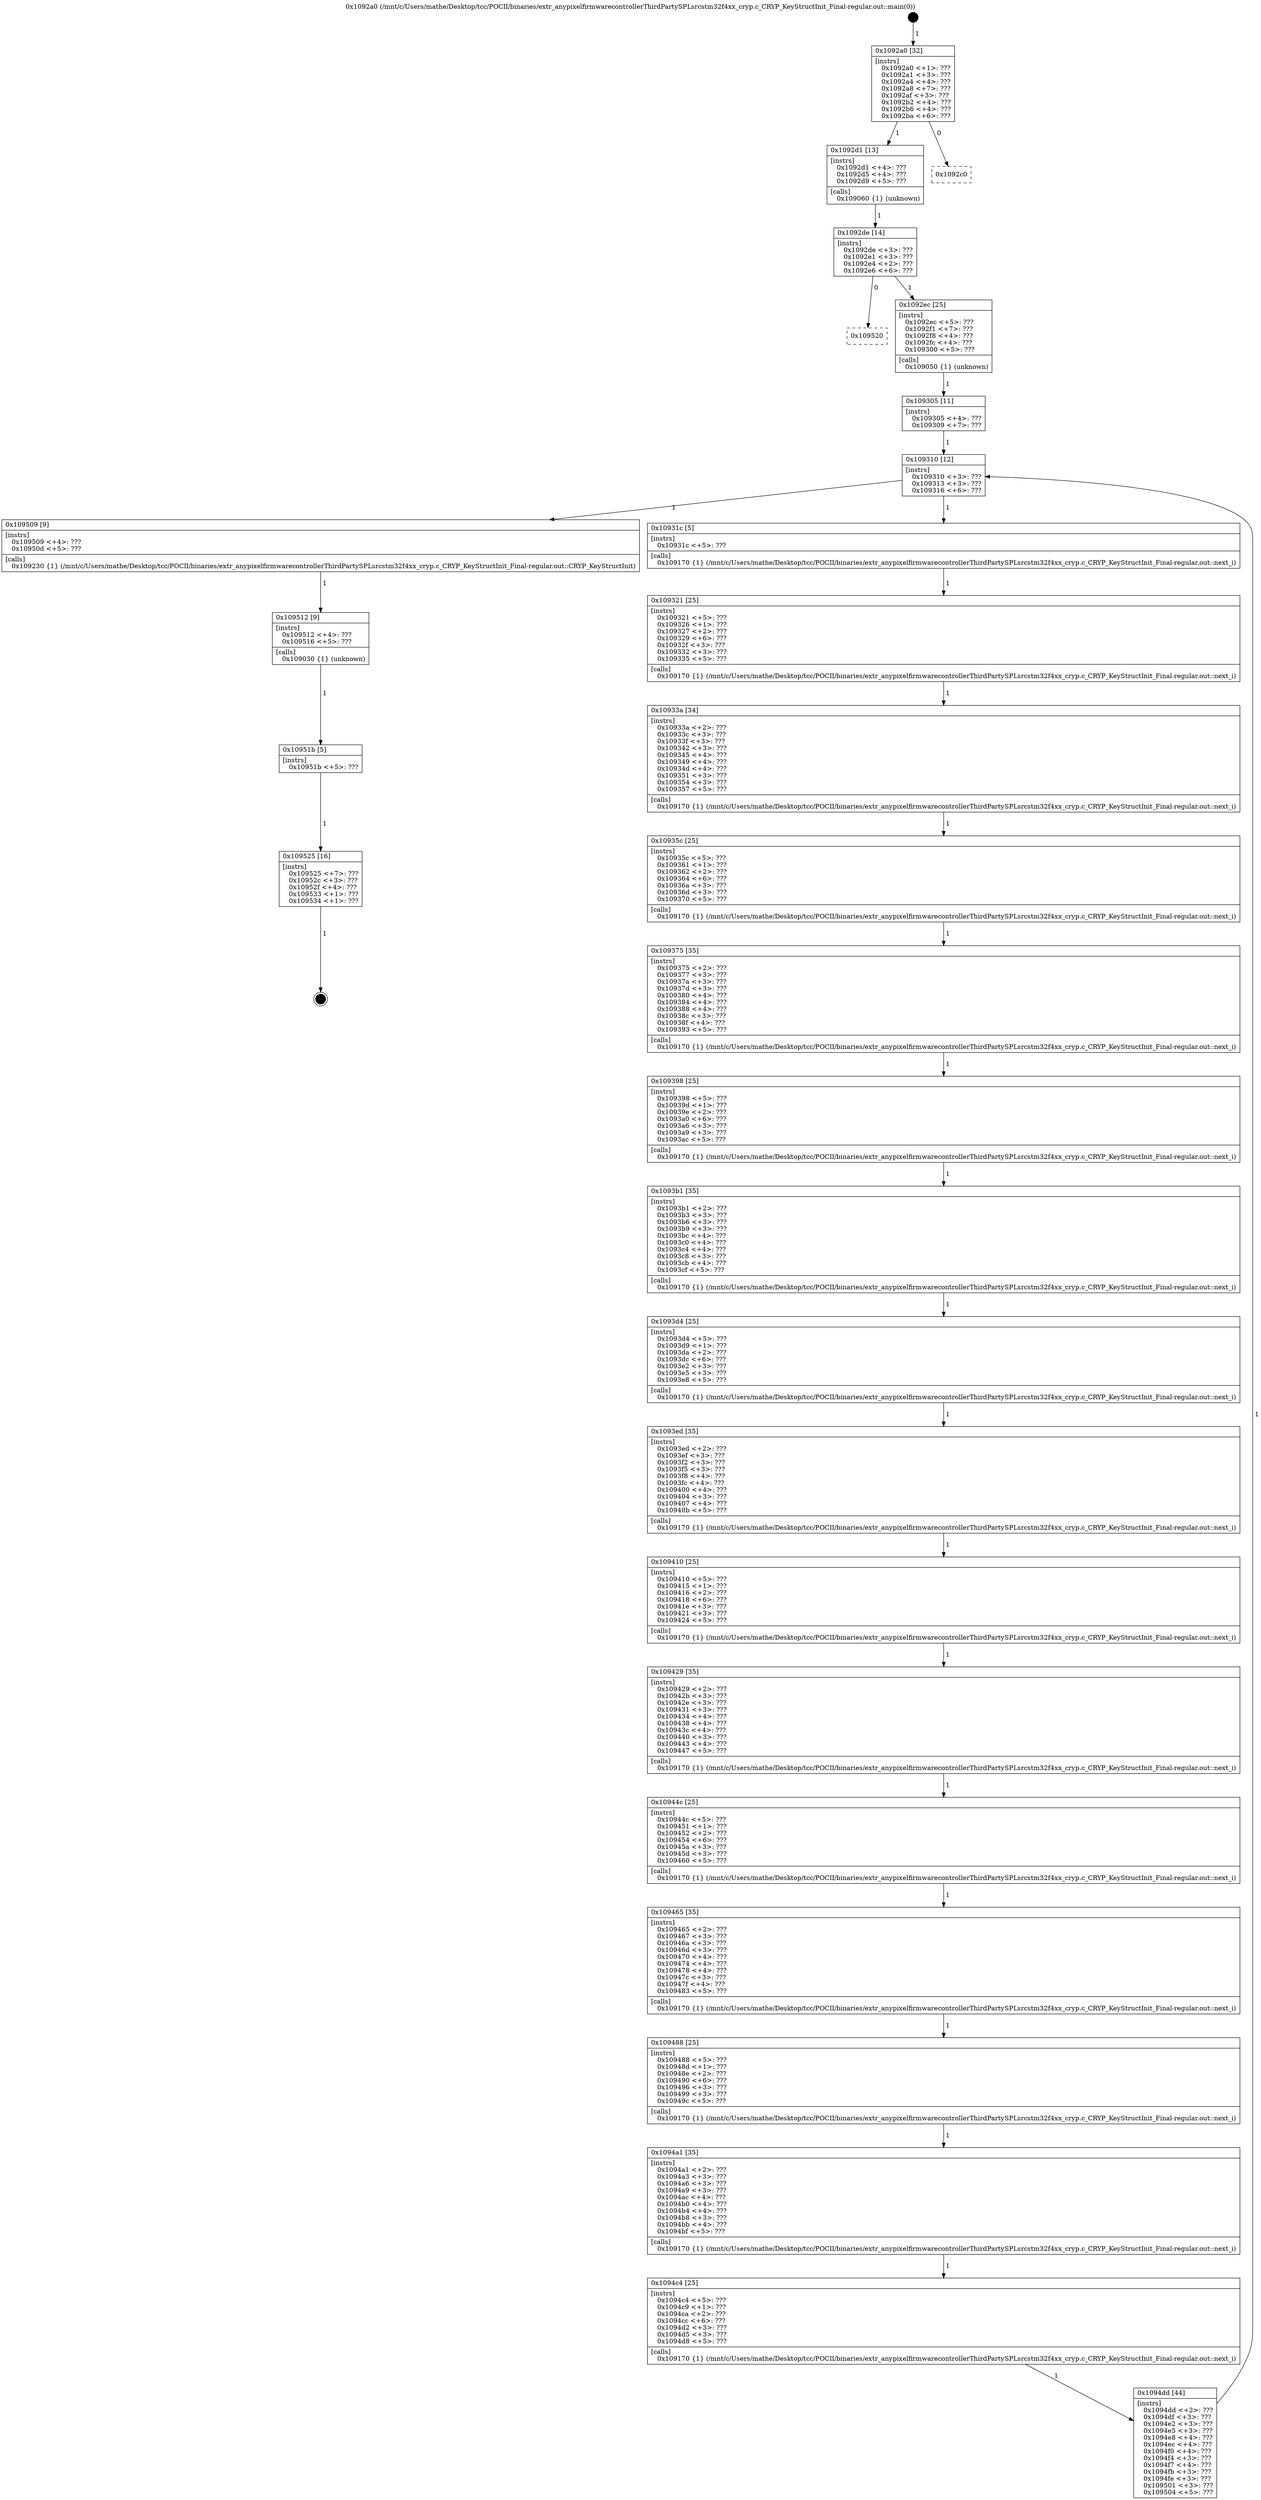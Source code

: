 digraph "0x1092a0" {
  label = "0x1092a0 (/mnt/c/Users/mathe/Desktop/tcc/POCII/binaries/extr_anypixelfirmwarecontrollerThirdPartySPLsrcstm32f4xx_cryp.c_CRYP_KeyStructInit_Final-regular.out::main(0))"
  labelloc = "t"
  node[shape=record]

  Entry [label="",width=0.3,height=0.3,shape=circle,fillcolor=black,style=filled]
  "0x1092a0" [label="{
     0x1092a0 [32]\l
     | [instrs]\l
     &nbsp;&nbsp;0x1092a0 \<+1\>: ???\l
     &nbsp;&nbsp;0x1092a1 \<+3\>: ???\l
     &nbsp;&nbsp;0x1092a4 \<+4\>: ???\l
     &nbsp;&nbsp;0x1092a8 \<+7\>: ???\l
     &nbsp;&nbsp;0x1092af \<+3\>: ???\l
     &nbsp;&nbsp;0x1092b2 \<+4\>: ???\l
     &nbsp;&nbsp;0x1092b6 \<+4\>: ???\l
     &nbsp;&nbsp;0x1092ba \<+6\>: ???\l
  }"]
  "0x1092d1" [label="{
     0x1092d1 [13]\l
     | [instrs]\l
     &nbsp;&nbsp;0x1092d1 \<+4\>: ???\l
     &nbsp;&nbsp;0x1092d5 \<+4\>: ???\l
     &nbsp;&nbsp;0x1092d9 \<+5\>: ???\l
     | [calls]\l
     &nbsp;&nbsp;0x109060 \{1\} (unknown)\l
  }"]
  "0x1092c0" [label="{
     0x1092c0\l
  }", style=dashed]
  "0x1092de" [label="{
     0x1092de [14]\l
     | [instrs]\l
     &nbsp;&nbsp;0x1092de \<+3\>: ???\l
     &nbsp;&nbsp;0x1092e1 \<+3\>: ???\l
     &nbsp;&nbsp;0x1092e4 \<+2\>: ???\l
     &nbsp;&nbsp;0x1092e6 \<+6\>: ???\l
  }"]
  "0x109520" [label="{
     0x109520\l
  }", style=dashed]
  "0x1092ec" [label="{
     0x1092ec [25]\l
     | [instrs]\l
     &nbsp;&nbsp;0x1092ec \<+5\>: ???\l
     &nbsp;&nbsp;0x1092f1 \<+7\>: ???\l
     &nbsp;&nbsp;0x1092f8 \<+4\>: ???\l
     &nbsp;&nbsp;0x1092fc \<+4\>: ???\l
     &nbsp;&nbsp;0x109300 \<+5\>: ???\l
     | [calls]\l
     &nbsp;&nbsp;0x109050 \{1\} (unknown)\l
  }"]
  Exit [label="",width=0.3,height=0.3,shape=circle,fillcolor=black,style=filled,peripheries=2]
  "0x109310" [label="{
     0x109310 [12]\l
     | [instrs]\l
     &nbsp;&nbsp;0x109310 \<+3\>: ???\l
     &nbsp;&nbsp;0x109313 \<+3\>: ???\l
     &nbsp;&nbsp;0x109316 \<+6\>: ???\l
  }"]
  "0x109509" [label="{
     0x109509 [9]\l
     | [instrs]\l
     &nbsp;&nbsp;0x109509 \<+4\>: ???\l
     &nbsp;&nbsp;0x10950d \<+5\>: ???\l
     | [calls]\l
     &nbsp;&nbsp;0x109230 \{1\} (/mnt/c/Users/mathe/Desktop/tcc/POCII/binaries/extr_anypixelfirmwarecontrollerThirdPartySPLsrcstm32f4xx_cryp.c_CRYP_KeyStructInit_Final-regular.out::CRYP_KeyStructInit)\l
  }"]
  "0x10931c" [label="{
     0x10931c [5]\l
     | [instrs]\l
     &nbsp;&nbsp;0x10931c \<+5\>: ???\l
     | [calls]\l
     &nbsp;&nbsp;0x109170 \{1\} (/mnt/c/Users/mathe/Desktop/tcc/POCII/binaries/extr_anypixelfirmwarecontrollerThirdPartySPLsrcstm32f4xx_cryp.c_CRYP_KeyStructInit_Final-regular.out::next_i)\l
  }"]
  "0x109321" [label="{
     0x109321 [25]\l
     | [instrs]\l
     &nbsp;&nbsp;0x109321 \<+5\>: ???\l
     &nbsp;&nbsp;0x109326 \<+1\>: ???\l
     &nbsp;&nbsp;0x109327 \<+2\>: ???\l
     &nbsp;&nbsp;0x109329 \<+6\>: ???\l
     &nbsp;&nbsp;0x10932f \<+3\>: ???\l
     &nbsp;&nbsp;0x109332 \<+3\>: ???\l
     &nbsp;&nbsp;0x109335 \<+5\>: ???\l
     | [calls]\l
     &nbsp;&nbsp;0x109170 \{1\} (/mnt/c/Users/mathe/Desktop/tcc/POCII/binaries/extr_anypixelfirmwarecontrollerThirdPartySPLsrcstm32f4xx_cryp.c_CRYP_KeyStructInit_Final-regular.out::next_i)\l
  }"]
  "0x10933a" [label="{
     0x10933a [34]\l
     | [instrs]\l
     &nbsp;&nbsp;0x10933a \<+2\>: ???\l
     &nbsp;&nbsp;0x10933c \<+3\>: ???\l
     &nbsp;&nbsp;0x10933f \<+3\>: ???\l
     &nbsp;&nbsp;0x109342 \<+3\>: ???\l
     &nbsp;&nbsp;0x109345 \<+4\>: ???\l
     &nbsp;&nbsp;0x109349 \<+4\>: ???\l
     &nbsp;&nbsp;0x10934d \<+4\>: ???\l
     &nbsp;&nbsp;0x109351 \<+3\>: ???\l
     &nbsp;&nbsp;0x109354 \<+3\>: ???\l
     &nbsp;&nbsp;0x109357 \<+5\>: ???\l
     | [calls]\l
     &nbsp;&nbsp;0x109170 \{1\} (/mnt/c/Users/mathe/Desktop/tcc/POCII/binaries/extr_anypixelfirmwarecontrollerThirdPartySPLsrcstm32f4xx_cryp.c_CRYP_KeyStructInit_Final-regular.out::next_i)\l
  }"]
  "0x10935c" [label="{
     0x10935c [25]\l
     | [instrs]\l
     &nbsp;&nbsp;0x10935c \<+5\>: ???\l
     &nbsp;&nbsp;0x109361 \<+1\>: ???\l
     &nbsp;&nbsp;0x109362 \<+2\>: ???\l
     &nbsp;&nbsp;0x109364 \<+6\>: ???\l
     &nbsp;&nbsp;0x10936a \<+3\>: ???\l
     &nbsp;&nbsp;0x10936d \<+3\>: ???\l
     &nbsp;&nbsp;0x109370 \<+5\>: ???\l
     | [calls]\l
     &nbsp;&nbsp;0x109170 \{1\} (/mnt/c/Users/mathe/Desktop/tcc/POCII/binaries/extr_anypixelfirmwarecontrollerThirdPartySPLsrcstm32f4xx_cryp.c_CRYP_KeyStructInit_Final-regular.out::next_i)\l
  }"]
  "0x109375" [label="{
     0x109375 [35]\l
     | [instrs]\l
     &nbsp;&nbsp;0x109375 \<+2\>: ???\l
     &nbsp;&nbsp;0x109377 \<+3\>: ???\l
     &nbsp;&nbsp;0x10937a \<+3\>: ???\l
     &nbsp;&nbsp;0x10937d \<+3\>: ???\l
     &nbsp;&nbsp;0x109380 \<+4\>: ???\l
     &nbsp;&nbsp;0x109384 \<+4\>: ???\l
     &nbsp;&nbsp;0x109388 \<+4\>: ???\l
     &nbsp;&nbsp;0x10938c \<+3\>: ???\l
     &nbsp;&nbsp;0x10938f \<+4\>: ???\l
     &nbsp;&nbsp;0x109393 \<+5\>: ???\l
     | [calls]\l
     &nbsp;&nbsp;0x109170 \{1\} (/mnt/c/Users/mathe/Desktop/tcc/POCII/binaries/extr_anypixelfirmwarecontrollerThirdPartySPLsrcstm32f4xx_cryp.c_CRYP_KeyStructInit_Final-regular.out::next_i)\l
  }"]
  "0x109398" [label="{
     0x109398 [25]\l
     | [instrs]\l
     &nbsp;&nbsp;0x109398 \<+5\>: ???\l
     &nbsp;&nbsp;0x10939d \<+1\>: ???\l
     &nbsp;&nbsp;0x10939e \<+2\>: ???\l
     &nbsp;&nbsp;0x1093a0 \<+6\>: ???\l
     &nbsp;&nbsp;0x1093a6 \<+3\>: ???\l
     &nbsp;&nbsp;0x1093a9 \<+3\>: ???\l
     &nbsp;&nbsp;0x1093ac \<+5\>: ???\l
     | [calls]\l
     &nbsp;&nbsp;0x109170 \{1\} (/mnt/c/Users/mathe/Desktop/tcc/POCII/binaries/extr_anypixelfirmwarecontrollerThirdPartySPLsrcstm32f4xx_cryp.c_CRYP_KeyStructInit_Final-regular.out::next_i)\l
  }"]
  "0x1093b1" [label="{
     0x1093b1 [35]\l
     | [instrs]\l
     &nbsp;&nbsp;0x1093b1 \<+2\>: ???\l
     &nbsp;&nbsp;0x1093b3 \<+3\>: ???\l
     &nbsp;&nbsp;0x1093b6 \<+3\>: ???\l
     &nbsp;&nbsp;0x1093b9 \<+3\>: ???\l
     &nbsp;&nbsp;0x1093bc \<+4\>: ???\l
     &nbsp;&nbsp;0x1093c0 \<+4\>: ???\l
     &nbsp;&nbsp;0x1093c4 \<+4\>: ???\l
     &nbsp;&nbsp;0x1093c8 \<+3\>: ???\l
     &nbsp;&nbsp;0x1093cb \<+4\>: ???\l
     &nbsp;&nbsp;0x1093cf \<+5\>: ???\l
     | [calls]\l
     &nbsp;&nbsp;0x109170 \{1\} (/mnt/c/Users/mathe/Desktop/tcc/POCII/binaries/extr_anypixelfirmwarecontrollerThirdPartySPLsrcstm32f4xx_cryp.c_CRYP_KeyStructInit_Final-regular.out::next_i)\l
  }"]
  "0x1093d4" [label="{
     0x1093d4 [25]\l
     | [instrs]\l
     &nbsp;&nbsp;0x1093d4 \<+5\>: ???\l
     &nbsp;&nbsp;0x1093d9 \<+1\>: ???\l
     &nbsp;&nbsp;0x1093da \<+2\>: ???\l
     &nbsp;&nbsp;0x1093dc \<+6\>: ???\l
     &nbsp;&nbsp;0x1093e2 \<+3\>: ???\l
     &nbsp;&nbsp;0x1093e5 \<+3\>: ???\l
     &nbsp;&nbsp;0x1093e8 \<+5\>: ???\l
     | [calls]\l
     &nbsp;&nbsp;0x109170 \{1\} (/mnt/c/Users/mathe/Desktop/tcc/POCII/binaries/extr_anypixelfirmwarecontrollerThirdPartySPLsrcstm32f4xx_cryp.c_CRYP_KeyStructInit_Final-regular.out::next_i)\l
  }"]
  "0x1093ed" [label="{
     0x1093ed [35]\l
     | [instrs]\l
     &nbsp;&nbsp;0x1093ed \<+2\>: ???\l
     &nbsp;&nbsp;0x1093ef \<+3\>: ???\l
     &nbsp;&nbsp;0x1093f2 \<+3\>: ???\l
     &nbsp;&nbsp;0x1093f5 \<+3\>: ???\l
     &nbsp;&nbsp;0x1093f8 \<+4\>: ???\l
     &nbsp;&nbsp;0x1093fc \<+4\>: ???\l
     &nbsp;&nbsp;0x109400 \<+4\>: ???\l
     &nbsp;&nbsp;0x109404 \<+3\>: ???\l
     &nbsp;&nbsp;0x109407 \<+4\>: ???\l
     &nbsp;&nbsp;0x10940b \<+5\>: ???\l
     | [calls]\l
     &nbsp;&nbsp;0x109170 \{1\} (/mnt/c/Users/mathe/Desktop/tcc/POCII/binaries/extr_anypixelfirmwarecontrollerThirdPartySPLsrcstm32f4xx_cryp.c_CRYP_KeyStructInit_Final-regular.out::next_i)\l
  }"]
  "0x109410" [label="{
     0x109410 [25]\l
     | [instrs]\l
     &nbsp;&nbsp;0x109410 \<+5\>: ???\l
     &nbsp;&nbsp;0x109415 \<+1\>: ???\l
     &nbsp;&nbsp;0x109416 \<+2\>: ???\l
     &nbsp;&nbsp;0x109418 \<+6\>: ???\l
     &nbsp;&nbsp;0x10941e \<+3\>: ???\l
     &nbsp;&nbsp;0x109421 \<+3\>: ???\l
     &nbsp;&nbsp;0x109424 \<+5\>: ???\l
     | [calls]\l
     &nbsp;&nbsp;0x109170 \{1\} (/mnt/c/Users/mathe/Desktop/tcc/POCII/binaries/extr_anypixelfirmwarecontrollerThirdPartySPLsrcstm32f4xx_cryp.c_CRYP_KeyStructInit_Final-regular.out::next_i)\l
  }"]
  "0x109429" [label="{
     0x109429 [35]\l
     | [instrs]\l
     &nbsp;&nbsp;0x109429 \<+2\>: ???\l
     &nbsp;&nbsp;0x10942b \<+3\>: ???\l
     &nbsp;&nbsp;0x10942e \<+3\>: ???\l
     &nbsp;&nbsp;0x109431 \<+3\>: ???\l
     &nbsp;&nbsp;0x109434 \<+4\>: ???\l
     &nbsp;&nbsp;0x109438 \<+4\>: ???\l
     &nbsp;&nbsp;0x10943c \<+4\>: ???\l
     &nbsp;&nbsp;0x109440 \<+3\>: ???\l
     &nbsp;&nbsp;0x109443 \<+4\>: ???\l
     &nbsp;&nbsp;0x109447 \<+5\>: ???\l
     | [calls]\l
     &nbsp;&nbsp;0x109170 \{1\} (/mnt/c/Users/mathe/Desktop/tcc/POCII/binaries/extr_anypixelfirmwarecontrollerThirdPartySPLsrcstm32f4xx_cryp.c_CRYP_KeyStructInit_Final-regular.out::next_i)\l
  }"]
  "0x10944c" [label="{
     0x10944c [25]\l
     | [instrs]\l
     &nbsp;&nbsp;0x10944c \<+5\>: ???\l
     &nbsp;&nbsp;0x109451 \<+1\>: ???\l
     &nbsp;&nbsp;0x109452 \<+2\>: ???\l
     &nbsp;&nbsp;0x109454 \<+6\>: ???\l
     &nbsp;&nbsp;0x10945a \<+3\>: ???\l
     &nbsp;&nbsp;0x10945d \<+3\>: ???\l
     &nbsp;&nbsp;0x109460 \<+5\>: ???\l
     | [calls]\l
     &nbsp;&nbsp;0x109170 \{1\} (/mnt/c/Users/mathe/Desktop/tcc/POCII/binaries/extr_anypixelfirmwarecontrollerThirdPartySPLsrcstm32f4xx_cryp.c_CRYP_KeyStructInit_Final-regular.out::next_i)\l
  }"]
  "0x109465" [label="{
     0x109465 [35]\l
     | [instrs]\l
     &nbsp;&nbsp;0x109465 \<+2\>: ???\l
     &nbsp;&nbsp;0x109467 \<+3\>: ???\l
     &nbsp;&nbsp;0x10946a \<+3\>: ???\l
     &nbsp;&nbsp;0x10946d \<+3\>: ???\l
     &nbsp;&nbsp;0x109470 \<+4\>: ???\l
     &nbsp;&nbsp;0x109474 \<+4\>: ???\l
     &nbsp;&nbsp;0x109478 \<+4\>: ???\l
     &nbsp;&nbsp;0x10947c \<+3\>: ???\l
     &nbsp;&nbsp;0x10947f \<+4\>: ???\l
     &nbsp;&nbsp;0x109483 \<+5\>: ???\l
     | [calls]\l
     &nbsp;&nbsp;0x109170 \{1\} (/mnt/c/Users/mathe/Desktop/tcc/POCII/binaries/extr_anypixelfirmwarecontrollerThirdPartySPLsrcstm32f4xx_cryp.c_CRYP_KeyStructInit_Final-regular.out::next_i)\l
  }"]
  "0x109488" [label="{
     0x109488 [25]\l
     | [instrs]\l
     &nbsp;&nbsp;0x109488 \<+5\>: ???\l
     &nbsp;&nbsp;0x10948d \<+1\>: ???\l
     &nbsp;&nbsp;0x10948e \<+2\>: ???\l
     &nbsp;&nbsp;0x109490 \<+6\>: ???\l
     &nbsp;&nbsp;0x109496 \<+3\>: ???\l
     &nbsp;&nbsp;0x109499 \<+3\>: ???\l
     &nbsp;&nbsp;0x10949c \<+5\>: ???\l
     | [calls]\l
     &nbsp;&nbsp;0x109170 \{1\} (/mnt/c/Users/mathe/Desktop/tcc/POCII/binaries/extr_anypixelfirmwarecontrollerThirdPartySPLsrcstm32f4xx_cryp.c_CRYP_KeyStructInit_Final-regular.out::next_i)\l
  }"]
  "0x1094a1" [label="{
     0x1094a1 [35]\l
     | [instrs]\l
     &nbsp;&nbsp;0x1094a1 \<+2\>: ???\l
     &nbsp;&nbsp;0x1094a3 \<+3\>: ???\l
     &nbsp;&nbsp;0x1094a6 \<+3\>: ???\l
     &nbsp;&nbsp;0x1094a9 \<+3\>: ???\l
     &nbsp;&nbsp;0x1094ac \<+4\>: ???\l
     &nbsp;&nbsp;0x1094b0 \<+4\>: ???\l
     &nbsp;&nbsp;0x1094b4 \<+4\>: ???\l
     &nbsp;&nbsp;0x1094b8 \<+3\>: ???\l
     &nbsp;&nbsp;0x1094bb \<+4\>: ???\l
     &nbsp;&nbsp;0x1094bf \<+5\>: ???\l
     | [calls]\l
     &nbsp;&nbsp;0x109170 \{1\} (/mnt/c/Users/mathe/Desktop/tcc/POCII/binaries/extr_anypixelfirmwarecontrollerThirdPartySPLsrcstm32f4xx_cryp.c_CRYP_KeyStructInit_Final-regular.out::next_i)\l
  }"]
  "0x1094c4" [label="{
     0x1094c4 [25]\l
     | [instrs]\l
     &nbsp;&nbsp;0x1094c4 \<+5\>: ???\l
     &nbsp;&nbsp;0x1094c9 \<+1\>: ???\l
     &nbsp;&nbsp;0x1094ca \<+2\>: ???\l
     &nbsp;&nbsp;0x1094cc \<+6\>: ???\l
     &nbsp;&nbsp;0x1094d2 \<+3\>: ???\l
     &nbsp;&nbsp;0x1094d5 \<+3\>: ???\l
     &nbsp;&nbsp;0x1094d8 \<+5\>: ???\l
     | [calls]\l
     &nbsp;&nbsp;0x109170 \{1\} (/mnt/c/Users/mathe/Desktop/tcc/POCII/binaries/extr_anypixelfirmwarecontrollerThirdPartySPLsrcstm32f4xx_cryp.c_CRYP_KeyStructInit_Final-regular.out::next_i)\l
  }"]
  "0x1094dd" [label="{
     0x1094dd [44]\l
     | [instrs]\l
     &nbsp;&nbsp;0x1094dd \<+2\>: ???\l
     &nbsp;&nbsp;0x1094df \<+3\>: ???\l
     &nbsp;&nbsp;0x1094e2 \<+3\>: ???\l
     &nbsp;&nbsp;0x1094e5 \<+3\>: ???\l
     &nbsp;&nbsp;0x1094e8 \<+4\>: ???\l
     &nbsp;&nbsp;0x1094ec \<+4\>: ???\l
     &nbsp;&nbsp;0x1094f0 \<+4\>: ???\l
     &nbsp;&nbsp;0x1094f4 \<+3\>: ???\l
     &nbsp;&nbsp;0x1094f7 \<+4\>: ???\l
     &nbsp;&nbsp;0x1094fb \<+3\>: ???\l
     &nbsp;&nbsp;0x1094fe \<+3\>: ???\l
     &nbsp;&nbsp;0x109501 \<+3\>: ???\l
     &nbsp;&nbsp;0x109504 \<+5\>: ???\l
  }"]
  "0x109305" [label="{
     0x109305 [11]\l
     | [instrs]\l
     &nbsp;&nbsp;0x109305 \<+4\>: ???\l
     &nbsp;&nbsp;0x109309 \<+7\>: ???\l
  }"]
  "0x109512" [label="{
     0x109512 [9]\l
     | [instrs]\l
     &nbsp;&nbsp;0x109512 \<+4\>: ???\l
     &nbsp;&nbsp;0x109516 \<+5\>: ???\l
     | [calls]\l
     &nbsp;&nbsp;0x109030 \{1\} (unknown)\l
  }"]
  "0x10951b" [label="{
     0x10951b [5]\l
     | [instrs]\l
     &nbsp;&nbsp;0x10951b \<+5\>: ???\l
  }"]
  "0x109525" [label="{
     0x109525 [16]\l
     | [instrs]\l
     &nbsp;&nbsp;0x109525 \<+7\>: ???\l
     &nbsp;&nbsp;0x10952c \<+3\>: ???\l
     &nbsp;&nbsp;0x10952f \<+4\>: ???\l
     &nbsp;&nbsp;0x109533 \<+1\>: ???\l
     &nbsp;&nbsp;0x109534 \<+1\>: ???\l
  }"]
  Entry -> "0x1092a0" [label=" 1"]
  "0x1092a0" -> "0x1092d1" [label=" 1"]
  "0x1092a0" -> "0x1092c0" [label=" 0"]
  "0x1092d1" -> "0x1092de" [label=" 1"]
  "0x1092de" -> "0x109520" [label=" 0"]
  "0x1092de" -> "0x1092ec" [label=" 1"]
  "0x109525" -> Exit [label=" 1"]
  "0x1092ec" -> "0x109305" [label=" 1"]
  "0x109310" -> "0x109509" [label=" 1"]
  "0x109310" -> "0x10931c" [label=" 1"]
  "0x10931c" -> "0x109321" [label=" 1"]
  "0x109321" -> "0x10933a" [label=" 1"]
  "0x10933a" -> "0x10935c" [label=" 1"]
  "0x10935c" -> "0x109375" [label=" 1"]
  "0x109375" -> "0x109398" [label=" 1"]
  "0x109398" -> "0x1093b1" [label=" 1"]
  "0x1093b1" -> "0x1093d4" [label=" 1"]
  "0x1093d4" -> "0x1093ed" [label=" 1"]
  "0x1093ed" -> "0x109410" [label=" 1"]
  "0x109410" -> "0x109429" [label=" 1"]
  "0x109429" -> "0x10944c" [label=" 1"]
  "0x10944c" -> "0x109465" [label=" 1"]
  "0x109465" -> "0x109488" [label=" 1"]
  "0x109488" -> "0x1094a1" [label=" 1"]
  "0x1094a1" -> "0x1094c4" [label=" 1"]
  "0x1094c4" -> "0x1094dd" [label=" 1"]
  "0x109305" -> "0x109310" [label=" 1"]
  "0x1094dd" -> "0x109310" [label=" 1"]
  "0x109509" -> "0x109512" [label=" 1"]
  "0x109512" -> "0x10951b" [label=" 1"]
  "0x10951b" -> "0x109525" [label=" 1"]
}
